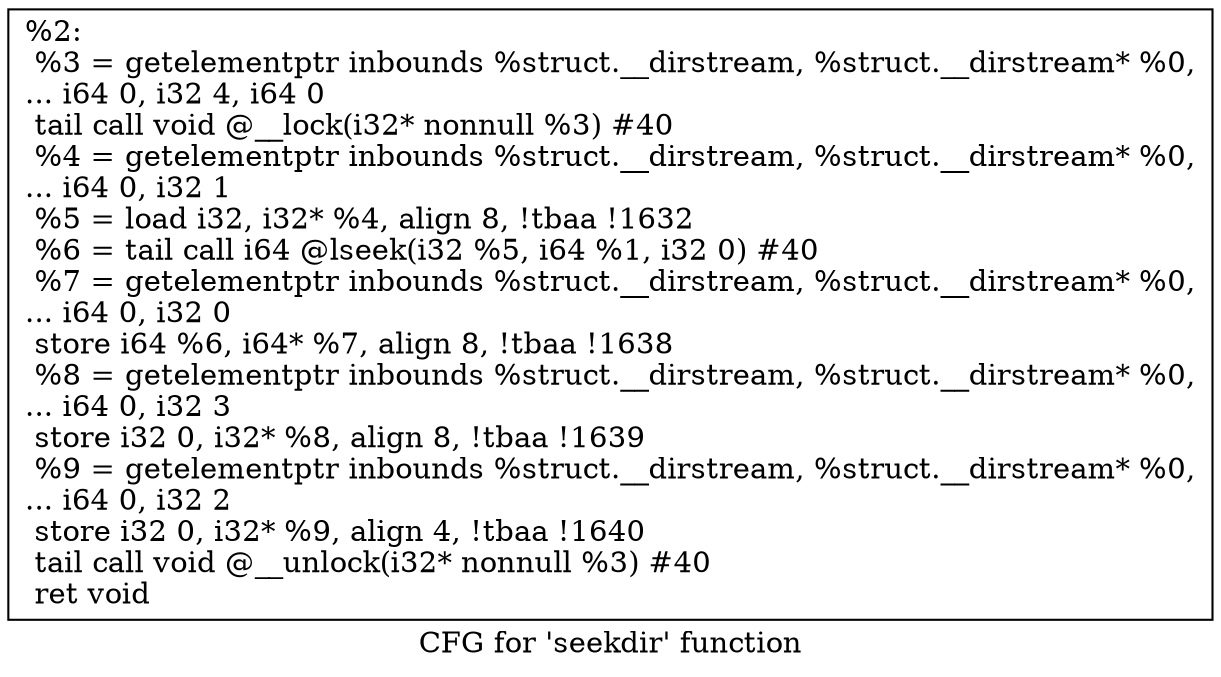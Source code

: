 digraph "CFG for 'seekdir' function" {
	label="CFG for 'seekdir' function";

	Node0x1be2540 [shape=record,label="{%2:\l  %3 = getelementptr inbounds %struct.__dirstream, %struct.__dirstream* %0,\l... i64 0, i32 4, i64 0\l  tail call void @__lock(i32* nonnull %3) #40\l  %4 = getelementptr inbounds %struct.__dirstream, %struct.__dirstream* %0,\l... i64 0, i32 1\l  %5 = load i32, i32* %4, align 8, !tbaa !1632\l  %6 = tail call i64 @lseek(i32 %5, i64 %1, i32 0) #40\l  %7 = getelementptr inbounds %struct.__dirstream, %struct.__dirstream* %0,\l... i64 0, i32 0\l  store i64 %6, i64* %7, align 8, !tbaa !1638\l  %8 = getelementptr inbounds %struct.__dirstream, %struct.__dirstream* %0,\l... i64 0, i32 3\l  store i32 0, i32* %8, align 8, !tbaa !1639\l  %9 = getelementptr inbounds %struct.__dirstream, %struct.__dirstream* %0,\l... i64 0, i32 2\l  store i32 0, i32* %9, align 4, !tbaa !1640\l  tail call void @__unlock(i32* nonnull %3) #40\l  ret void\l}"];
}
